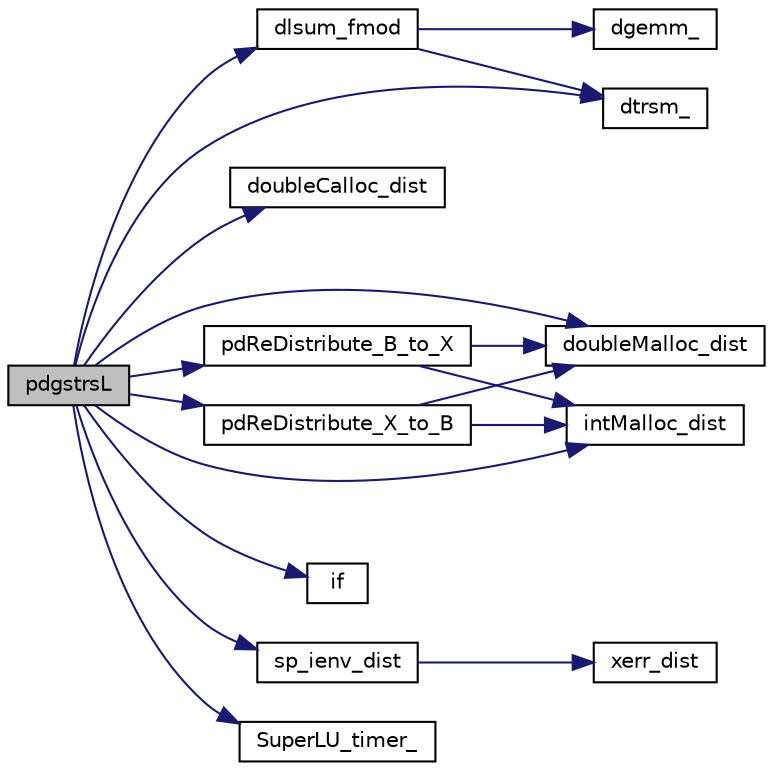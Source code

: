 digraph "pdgstrsL"
{
 // LATEX_PDF_SIZE
  edge [fontname="Helvetica",fontsize="10",labelfontname="Helvetica",labelfontsize="10"];
  node [fontname="Helvetica",fontsize="10",shape=record];
  rankdir="LR";
  Node1 [label="pdgstrsL",height=0.2,width=0.4,color="black", fillcolor="grey75", style="filled", fontcolor="black",tooltip=" "];
  Node1 -> Node2 [color="midnightblue",fontsize="10",style="solid",fontname="Helvetica"];
  Node2 [label="dlsum_fmod",height=0.2,width=0.4,color="black", fillcolor="white", style="filled",URL="$pdgstrs__lsum_8c.html#aea51e4a702d6f7a12297b9921339c6d3",tooltip=" "];
  Node2 -> Node3 [color="midnightblue",fontsize="10",style="solid",fontname="Helvetica"];
  Node3 [label="dgemm_",height=0.2,width=0.4,color="black", fillcolor="white", style="filled",URL="$superlu__ddefs_8h.html#acc7c47067de037060e4c4227ee6aaa48",tooltip=" "];
  Node2 -> Node4 [color="midnightblue",fontsize="10",style="solid",fontname="Helvetica"];
  Node4 [label="dtrsm_",height=0.2,width=0.4,color="black", fillcolor="white", style="filled",URL="$superlu__ddefs_8h.html#a2f3ea1463db1f4fc33d149fb53d59303",tooltip=" "];
  Node1 -> Node5 [color="midnightblue",fontsize="10",style="solid",fontname="Helvetica"];
  Node5 [label="doubleCalloc_dist",height=0.2,width=0.4,color="black", fillcolor="white", style="filled",URL="$dmemory__dist_8c.html#ad0990926eb133871817599be1522bb45",tooltip=" "];
  Node1 -> Node6 [color="midnightblue",fontsize="10",style="solid",fontname="Helvetica"];
  Node6 [label="doubleMalloc_dist",height=0.2,width=0.4,color="black", fillcolor="white", style="filled",URL="$dmemory__dist_8c.html#a52dc9c97e580c07ec4af763f1755a2ba",tooltip=" "];
  Node1 -> Node4 [color="midnightblue",fontsize="10",style="solid",fontname="Helvetica"];
  Node1 -> Node7 [color="midnightblue",fontsize="10",style="solid",fontname="Helvetica"];
  Node7 [label="if",height=0.2,width=0.4,color="black", fillcolor="white", style="filled",URL="$dutil__dist_8c.html#a4a651a924783b51112ae041ee77bb902",tooltip=" "];
  Node1 -> Node8 [color="midnightblue",fontsize="10",style="solid",fontname="Helvetica"];
  Node8 [label="intMalloc_dist",height=0.2,width=0.4,color="black", fillcolor="white", style="filled",URL="$memory_8c.html#a2c2df35072e313373438cccdb98b885c",tooltip=" "];
  Node1 -> Node9 [color="midnightblue",fontsize="10",style="solid",fontname="Helvetica"];
  Node9 [label="pdReDistribute_B_to_X",height=0.2,width=0.4,color="black", fillcolor="white", style="filled",URL="$pdgstrsL_8c.html#a51c2f2705e3fee4730d2557ba0885c60",tooltip=" "];
  Node9 -> Node6 [color="midnightblue",fontsize="10",style="solid",fontname="Helvetica"];
  Node9 -> Node8 [color="midnightblue",fontsize="10",style="solid",fontname="Helvetica"];
  Node1 -> Node10 [color="midnightblue",fontsize="10",style="solid",fontname="Helvetica"];
  Node10 [label="pdReDistribute_X_to_B",height=0.2,width=0.4,color="black", fillcolor="white", style="filled",URL="$pdgstrsL_8c.html#ae5679f44c78a735d2db934d091a356a0",tooltip=" "];
  Node10 -> Node6 [color="midnightblue",fontsize="10",style="solid",fontname="Helvetica"];
  Node10 -> Node8 [color="midnightblue",fontsize="10",style="solid",fontname="Helvetica"];
  Node1 -> Node11 [color="midnightblue",fontsize="10",style="solid",fontname="Helvetica"];
  Node11 [label="sp_ienv_dist",height=0.2,width=0.4,color="black", fillcolor="white", style="filled",URL="$SRC_2sp__ienv_8c.html#a004725eb174f73ba121db829451a8e8c",tooltip=" "];
  Node11 -> Node12 [color="midnightblue",fontsize="10",style="solid",fontname="Helvetica"];
  Node12 [label="xerr_dist",height=0.2,width=0.4,color="black", fillcolor="white", style="filled",URL="$superlu__defs_8h.html#a0d728f1da812b1373a0e58ff81f6a711",tooltip=" "];
  Node1 -> Node13 [color="midnightblue",fontsize="10",style="solid",fontname="Helvetica"];
  Node13 [label="SuperLU_timer_",height=0.2,width=0.4,color="black", fillcolor="white", style="filled",URL="$superlu__timer_8c.html#a0c6777573bbfe81917cd381e0090d355",tooltip=" "];
}

